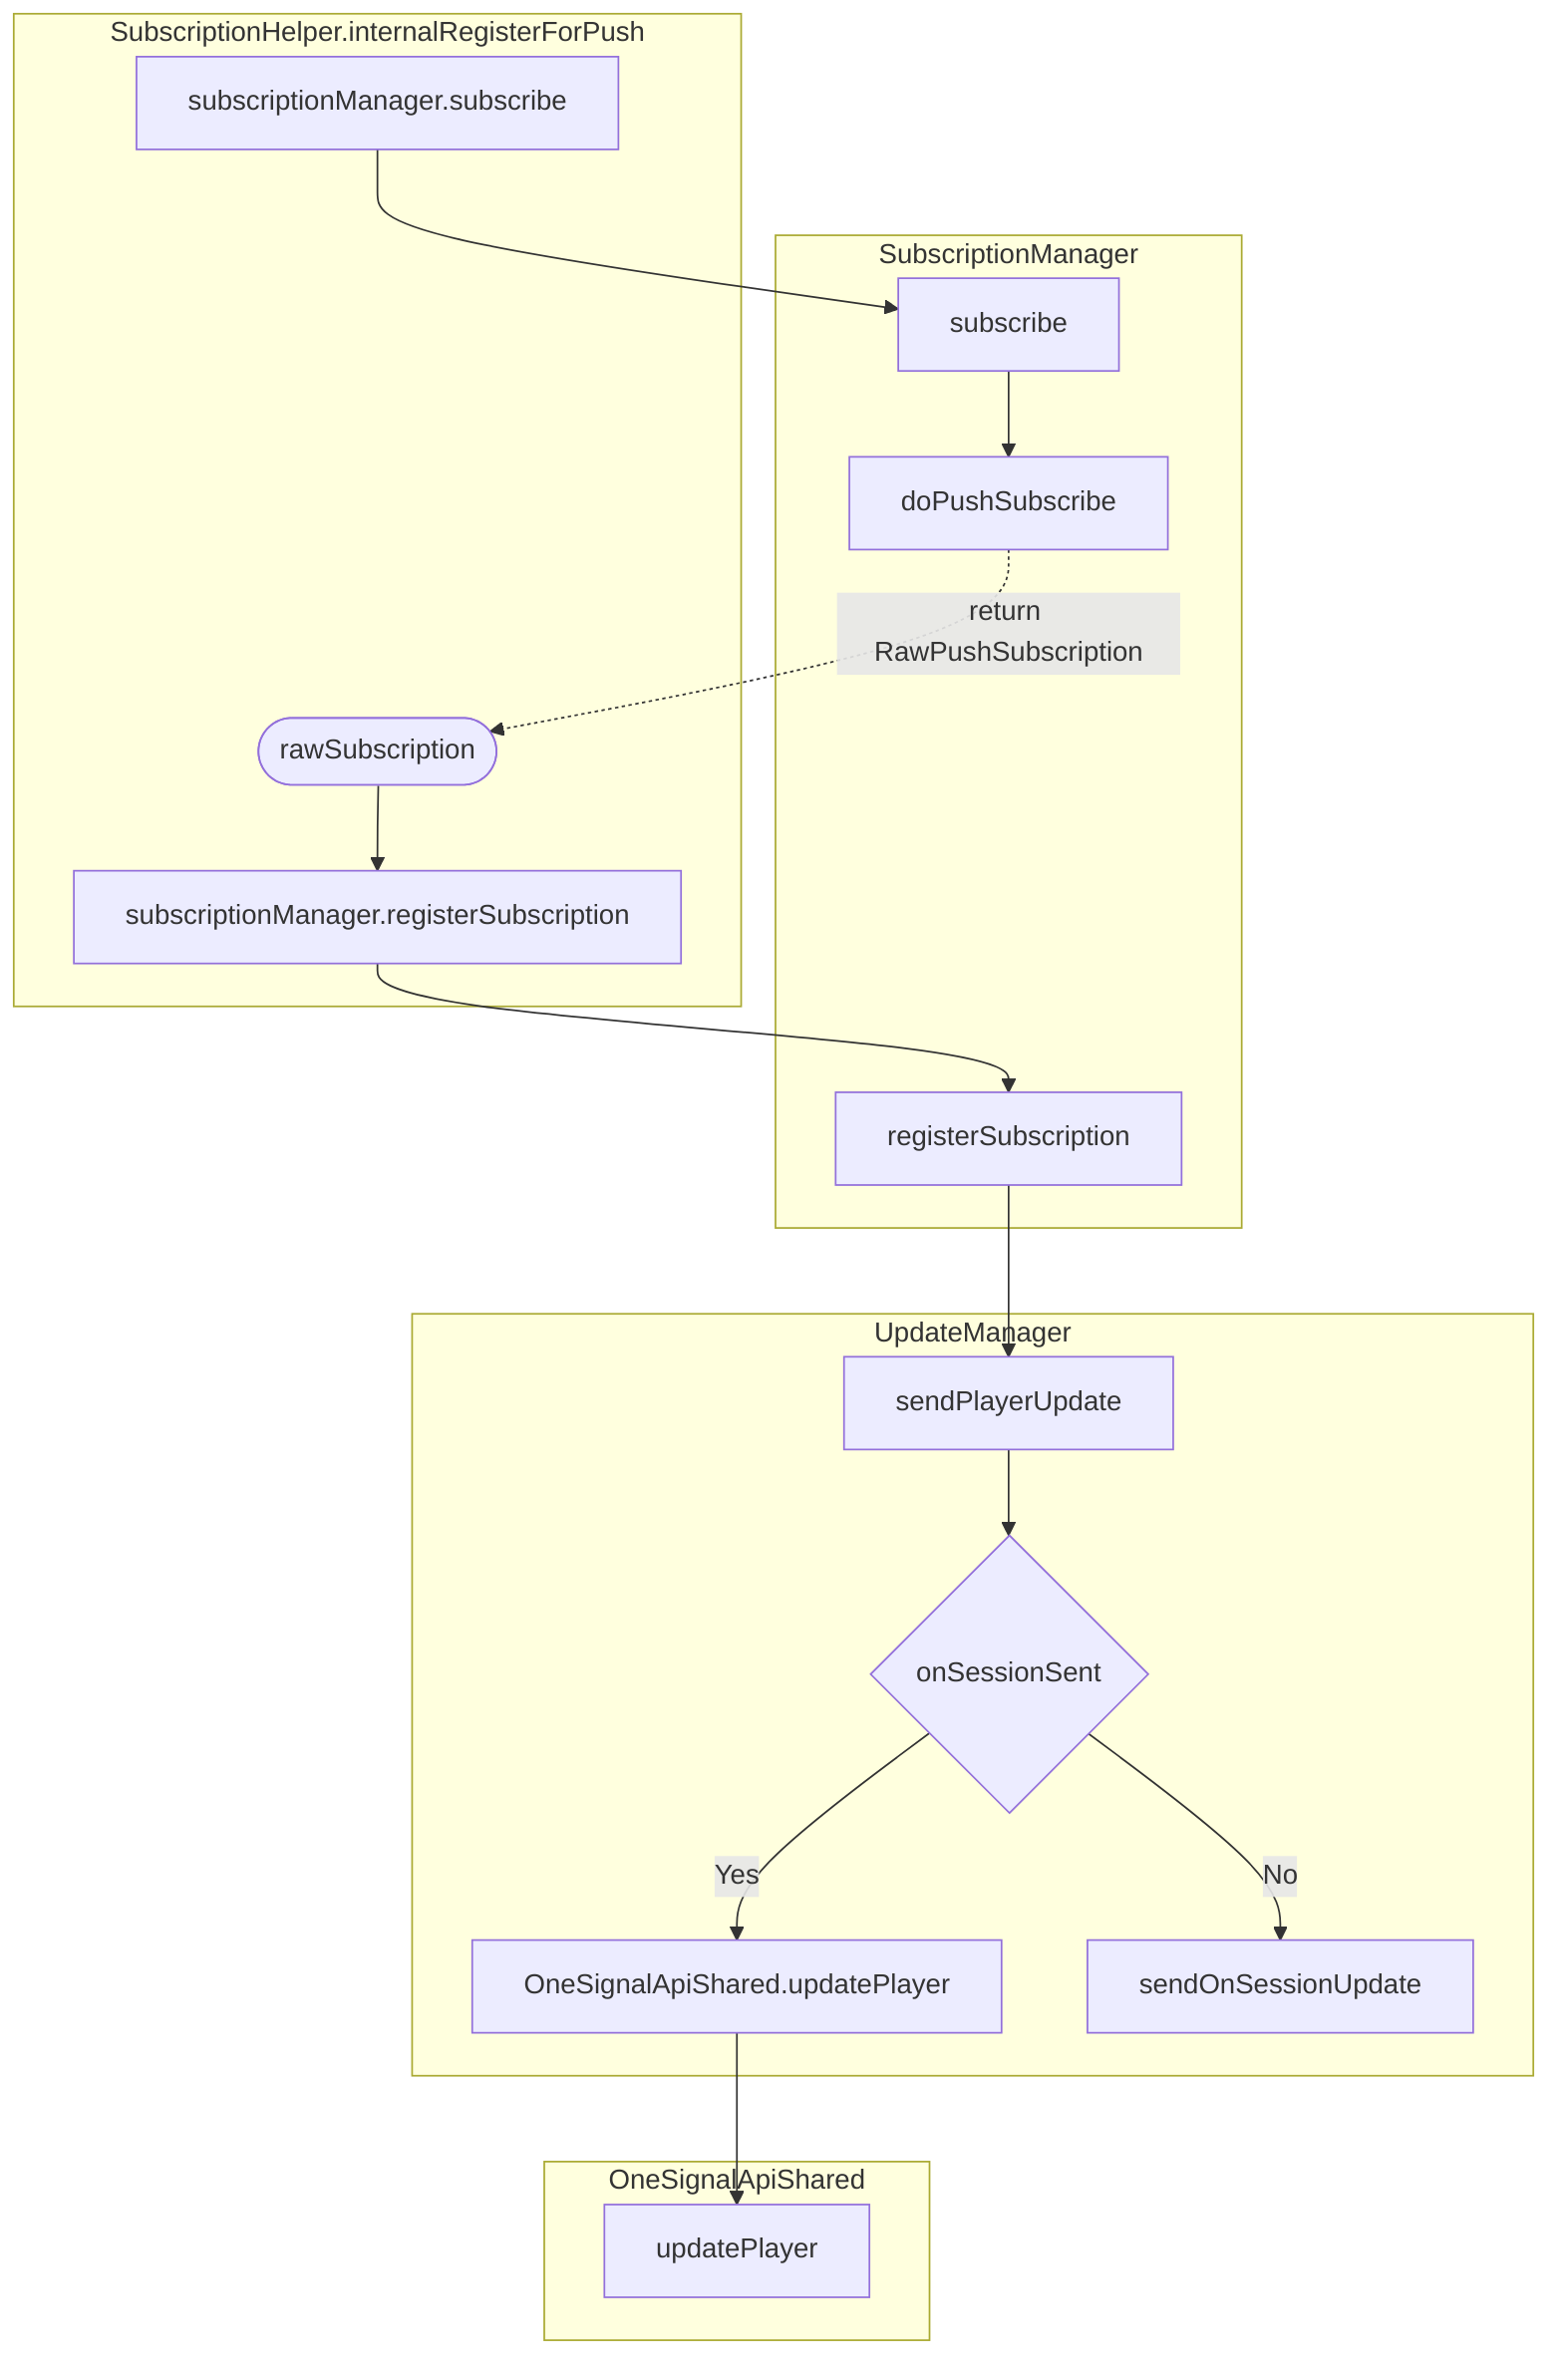 graph TB
  subgraph SubscriptionManager
    subscribe
    doPushSubscribe
    registerSubscription
    
    subscribe-->doPushSubscribe
  end

  subgraph SubscriptionHelper.internalRegisterForPush
    subscriptionManager.subscribe
    subscriptionManager.registerSubscription
    rawSubscription([rawSubscription])
    
    doPushSubscribe-. return RawPushSubscription .->rawSubscription
    rawSubscription-->subscriptionManager.registerSubscription
    subscriptionManager.subscribe-->subscribe
    subscriptionManager.registerSubscription-->registerSubscription
  end

  subgraph UpdateManager
    sendPlayerUpdate

    registerSubscription-->sendPlayerUpdate
    sendPlayerUpdate-->onSessionSent
    onSessionSent{onSessionSent}
      onSessionSent-- Yes --> OneSignalApiShared.updatePlayer
      onSessionSent-- No --> sendOnSessionUpdate
  end

  subgraph OneSignalApiShared
    updatePlayer
    OneSignalApiShared.updatePlayer-->updatePlayer
  end